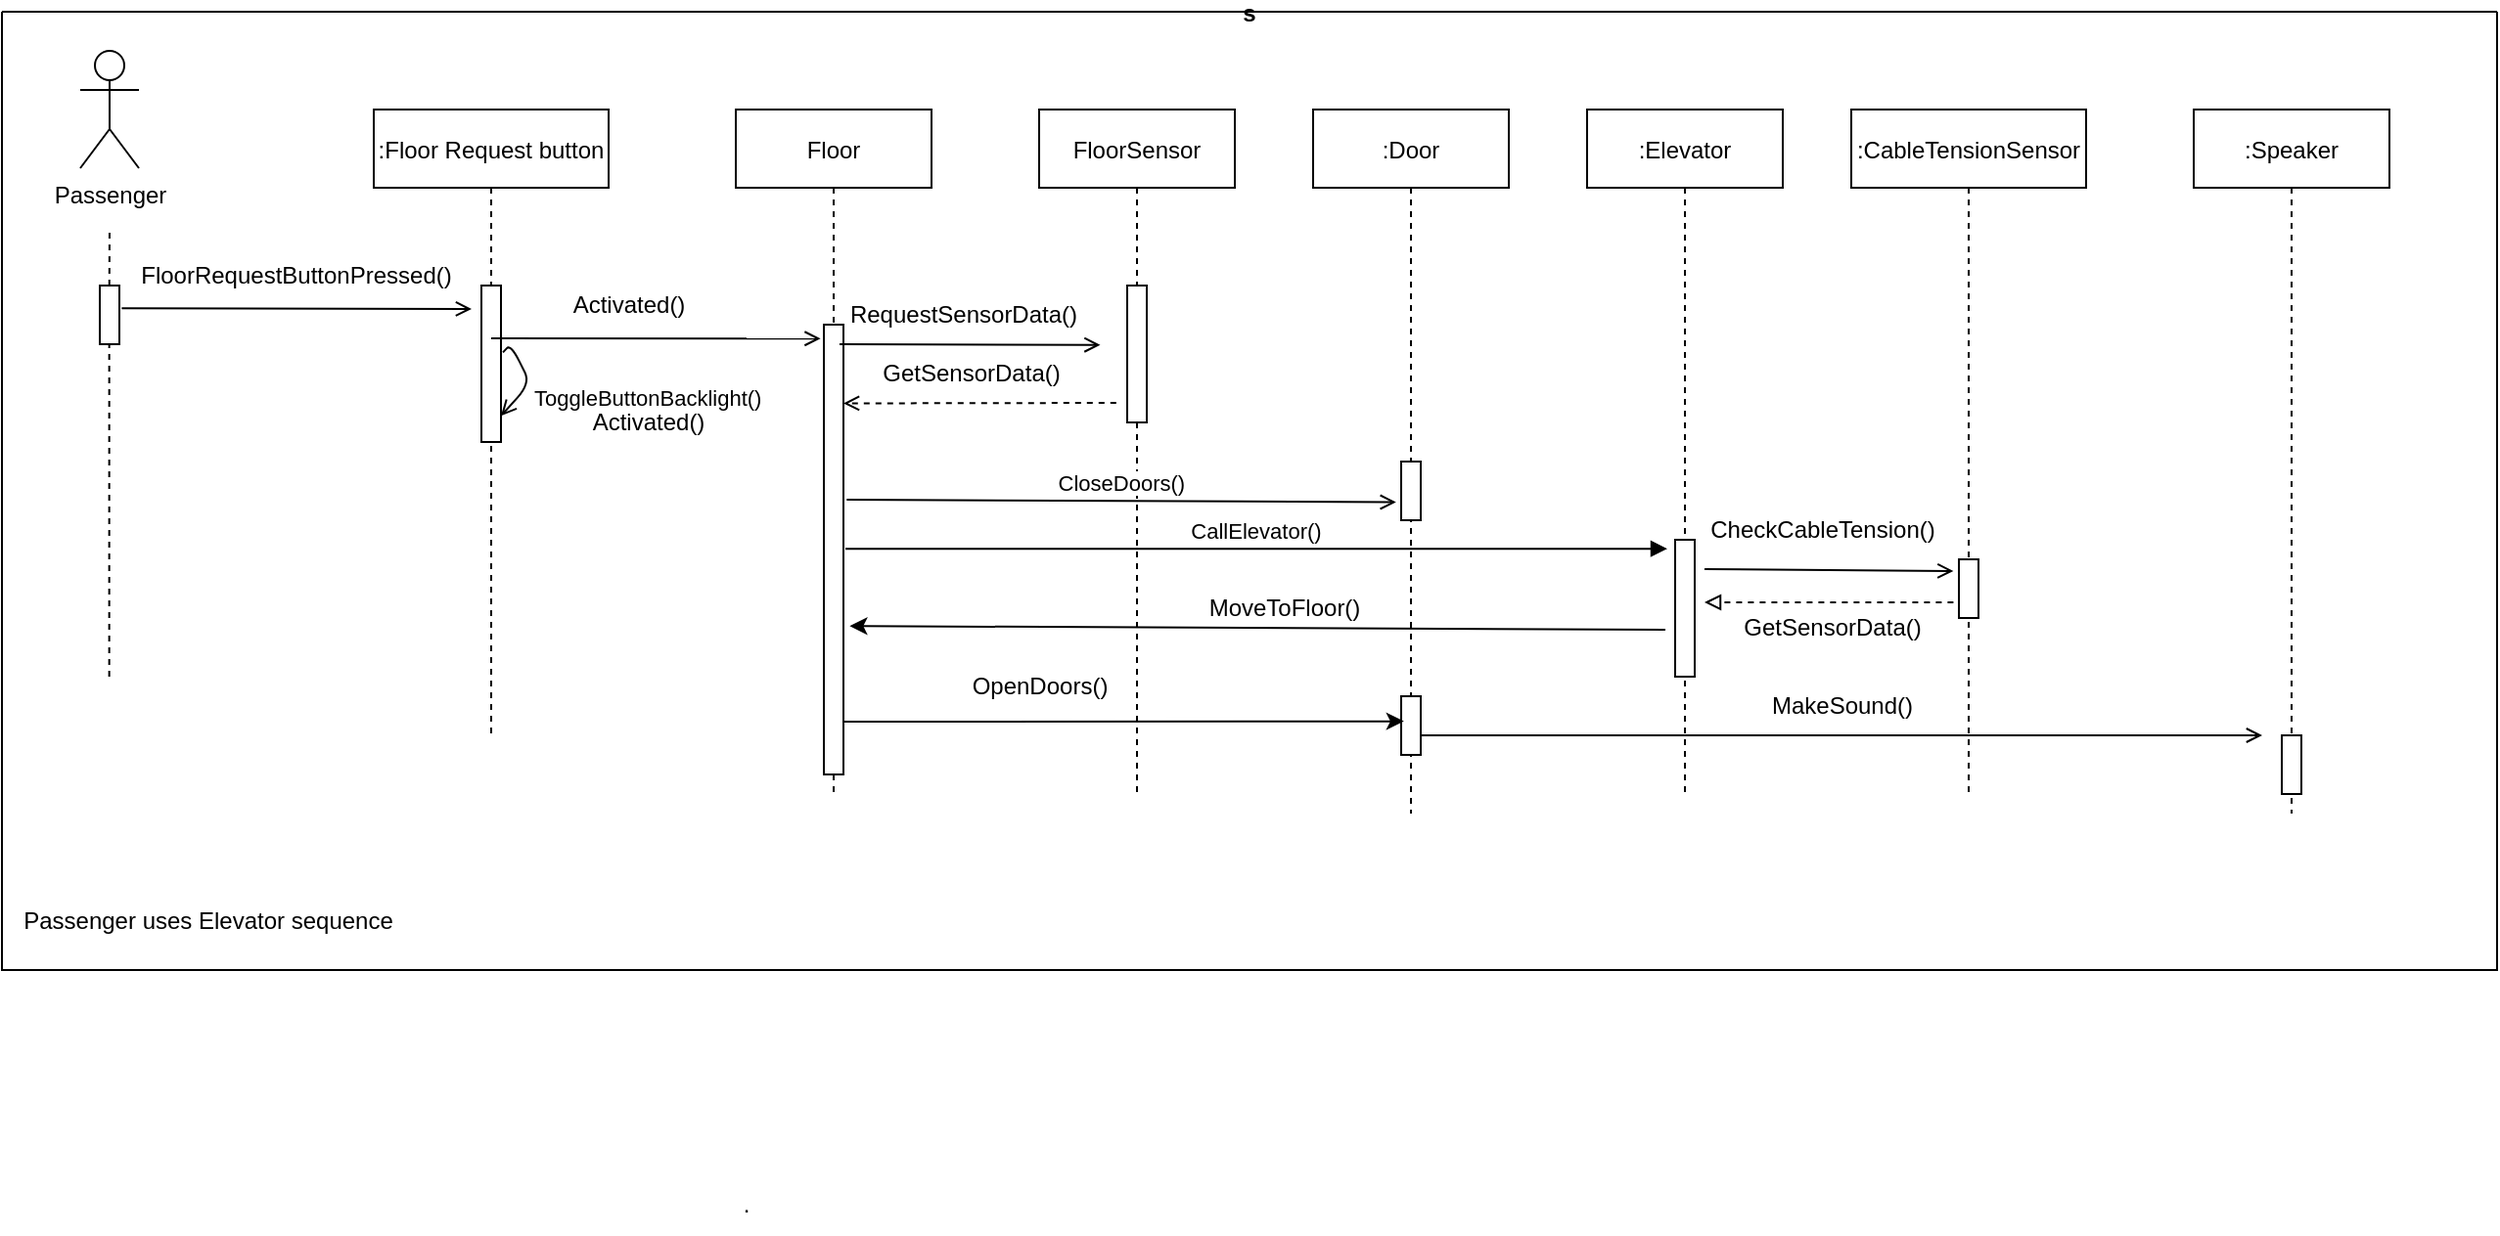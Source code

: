 <mxfile version="20.8.10" type="device"><diagram id="kgpKYQtTHZ0yAKxKKP6v" name="Page-1"><mxGraphModel dx="2350" dy="1999" grid="1" gridSize="10" guides="1" tooltips="1" connect="1" arrows="1" fold="1" page="1" pageScale="1" pageWidth="850" pageHeight="1100" math="0" shadow="0"><root><mxCell id="0"/><mxCell id="1" parent="0"/><mxCell id="p-BzZH3RCxEvu8Rx-WVf-14" value="s" style="swimlane;startSize=0;" parent="1" vertex="1"><mxGeometry x="-80" y="-60" width="1275" height="490" as="geometry"><mxRectangle x="-60" y="30" width="50" height="40" as="alternateBounds"/></mxGeometry></mxCell><mxCell id="p-BzZH3RCxEvu8Rx-WVf-7" value="Passenger" style="shape=umlActor;verticalLabelPosition=bottom;verticalAlign=top;html=1;outlineConnect=0;" parent="p-BzZH3RCxEvu8Rx-WVf-14" vertex="1"><mxGeometry x="40" y="20" width="30" height="60" as="geometry"/></mxCell><mxCell id="3nuBFxr9cyL0pnOWT2aG-5" value=":Elevator" style="shape=umlLifeline;perimeter=lifelinePerimeter;container=1;collapsible=0;recursiveResize=0;rounded=0;shadow=0;strokeWidth=1;" parent="p-BzZH3RCxEvu8Rx-WVf-14" vertex="1"><mxGeometry x="810" y="50" width="100" height="350" as="geometry"/></mxCell><mxCell id="3nuBFxr9cyL0pnOWT2aG-6" value="" style="points=[];perimeter=orthogonalPerimeter;rounded=0;shadow=0;strokeWidth=1;" parent="3nuBFxr9cyL0pnOWT2aG-5" vertex="1"><mxGeometry x="45" y="220" width="10" height="70" as="geometry"/></mxCell><mxCell id="3nuBFxr9cyL0pnOWT2aG-1" value="Floor" style="shape=umlLifeline;perimeter=lifelinePerimeter;container=1;collapsible=0;recursiveResize=0;rounded=0;shadow=0;strokeWidth=1;" parent="p-BzZH3RCxEvu8Rx-WVf-14" vertex="1"><mxGeometry x="375" y="50" width="100" height="350" as="geometry"/></mxCell><mxCell id="3nuBFxr9cyL0pnOWT2aG-2" value="" style="points=[];perimeter=orthogonalPerimeter;rounded=0;shadow=0;strokeWidth=1;" parent="3nuBFxr9cyL0pnOWT2aG-1" vertex="1"><mxGeometry x="45" y="110" width="10" height="230" as="geometry"/></mxCell><mxCell id="p-BzZH3RCxEvu8Rx-WVf-17" value=":Floor Request button" style="shape=umlLifeline;perimeter=lifelinePerimeter;container=1;collapsible=0;recursiveResize=0;rounded=0;shadow=0;strokeWidth=1;" parent="p-BzZH3RCxEvu8Rx-WVf-14" vertex="1"><mxGeometry x="190" y="50" width="120" height="320" as="geometry"/></mxCell><mxCell id="p-BzZH3RCxEvu8Rx-WVf-18" value="" style="points=[];perimeter=orthogonalPerimeter;rounded=0;shadow=0;strokeWidth=1;" parent="p-BzZH3RCxEvu8Rx-WVf-17" vertex="1"><mxGeometry x="55" y="90" width="10" height="80" as="geometry"/></mxCell><mxCell id="3nuBFxr9cyL0pnOWT2aG-9" value="ToggleButtonBacklight()" style="verticalAlign=bottom;endArrow=open;entryX=1;entryY=0.833;shadow=0;strokeWidth=1;entryDx=0;entryDy=0;entryPerimeter=0;exitX=1.1;exitY=0.427;exitDx=0;exitDy=0;exitPerimeter=0;endFill=0;" parent="p-BzZH3RCxEvu8Rx-WVf-17" edge="1" target="p-BzZH3RCxEvu8Rx-WVf-18" source="p-BzZH3RCxEvu8Rx-WVf-18"><mxGeometry x="0.113" y="62" relative="1" as="geometry"><mxPoint x="65" y="120" as="sourcePoint"/><mxPoint x="230" y="120" as="targetPoint"/><mxPoint x="14" y="-25" as="offset"/><Array as="points"><mxPoint x="70" y="120"/><mxPoint x="80" y="140"/></Array></mxGeometry></mxCell><mxCell id="p-BzZH3RCxEvu8Rx-WVf-19" value="FloorRequestButtonPressed()" style="text;html=1;align=center;verticalAlign=middle;resizable=0;points=[];autosize=1;strokeColor=none;fillColor=none;" parent="p-BzZH3RCxEvu8Rx-WVf-14" vertex="1"><mxGeometry x="60" y="120" width="180" height="30" as="geometry"/></mxCell><mxCell id="p-BzZH3RCxEvu8Rx-WVf-22" value=":CableTensionSensor" style="shape=umlLifeline;perimeter=lifelinePerimeter;container=1;collapsible=0;recursiveResize=0;rounded=0;shadow=0;strokeWidth=1;" parent="p-BzZH3RCxEvu8Rx-WVf-14" vertex="1"><mxGeometry x="945" y="50" width="120" height="350" as="geometry"/></mxCell><mxCell id="p-BzZH3RCxEvu8Rx-WVf-23" value="" style="points=[];perimeter=orthogonalPerimeter;rounded=0;shadow=0;strokeWidth=1;" parent="p-BzZH3RCxEvu8Rx-WVf-22" vertex="1"><mxGeometry x="55" y="230" width="10" height="30" as="geometry"/></mxCell><mxCell id="p-BzZH3RCxEvu8Rx-WVf-70" value="" style="endArrow=open;html=1;rounded=0;endFill=0;" parent="p-BzZH3RCxEvu8Rx-WVf-22" edge="1"><mxGeometry width="50" height="50" relative="1" as="geometry"><mxPoint x="-220" y="320" as="sourcePoint"/><mxPoint x="210" y="320" as="targetPoint"/></mxGeometry></mxCell><mxCell id="p-BzZH3RCxEvu8Rx-WVf-11" value="" style="endArrow=open;html=1;rounded=0;exitX=1.12;exitY=0.387;exitDx=0;exitDy=0;exitPerimeter=0;endFill=0;" parent="p-BzZH3RCxEvu8Rx-WVf-14" source="p-BzZH3RCxEvu8Rx-WVf-8" edge="1"><mxGeometry width="50" height="50" relative="1" as="geometry"><mxPoint x="50" y="140" as="sourcePoint"/><mxPoint x="240" y="152" as="targetPoint"/></mxGeometry></mxCell><mxCell id="p-BzZH3RCxEvu8Rx-WVf-33" value="FloorSensor" style="shape=umlLifeline;perimeter=lifelinePerimeter;container=1;collapsible=0;recursiveResize=0;rounded=0;shadow=0;strokeWidth=1;" parent="p-BzZH3RCxEvu8Rx-WVf-14" vertex="1"><mxGeometry x="530" y="50" width="100" height="350" as="geometry"/></mxCell><mxCell id="p-BzZH3RCxEvu8Rx-WVf-34" value="" style="points=[];perimeter=orthogonalPerimeter;rounded=0;shadow=0;strokeWidth=1;" parent="p-BzZH3RCxEvu8Rx-WVf-33" vertex="1"><mxGeometry x="45" y="90" width="10" height="70" as="geometry"/></mxCell><mxCell id="p-BzZH3RCxEvu8Rx-WVf-39" value="" style="endArrow=open;html=1;rounded=0;exitX=1.16;exitY=0.244;exitDx=0;exitDy=0;exitPerimeter=0;dashed=1;endFill=0;entryX=1;entryY=0.175;entryDx=0;entryDy=0;entryPerimeter=0;" parent="p-BzZH3RCxEvu8Rx-WVf-33" edge="1" target="3nuBFxr9cyL0pnOWT2aG-2"><mxGeometry width="50" height="50" relative="1" as="geometry"><mxPoint x="39.4" y="150" as="sourcePoint"/><mxPoint x="-89.0" y="150.36" as="targetPoint"/></mxGeometry></mxCell><mxCell id="p-BzZH3RCxEvu8Rx-WVf-37" value="" style="endArrow=open;html=1;rounded=0;exitX=-0.027;exitY=1.187;exitDx=0;exitDy=0;exitPerimeter=0;endFill=0;" parent="p-BzZH3RCxEvu8Rx-WVf-14" edge="1"><mxGeometry width="50" height="50" relative="1" as="geometry"><mxPoint x="428.0" y="170" as="sourcePoint"/><mxPoint x="561.24" y="170.39" as="targetPoint"/></mxGeometry></mxCell><mxCell id="p-BzZH3RCxEvu8Rx-WVf-38" value="RequestSensorData()" style="text;html=1;align=center;verticalAlign=middle;resizable=0;points=[];autosize=1;strokeColor=none;fillColor=none;" parent="p-BzZH3RCxEvu8Rx-WVf-14" vertex="1"><mxGeometry x="421" y="140" width="140" height="30" as="geometry"/></mxCell><mxCell id="p-BzZH3RCxEvu8Rx-WVf-41" value="Passenger uses Elevator sequence" style="text;html=1;align=center;verticalAlign=middle;resizable=0;points=[];autosize=1;strokeColor=none;fillColor=none;" parent="p-BzZH3RCxEvu8Rx-WVf-14" vertex="1"><mxGeometry y="450" width="210" height="30" as="geometry"/></mxCell><mxCell id="p-BzZH3RCxEvu8Rx-WVf-43" value=":Speaker" style="shape=umlLifeline;perimeter=lifelinePerimeter;container=1;collapsible=0;recursiveResize=0;rounded=0;shadow=0;strokeWidth=1;" parent="p-BzZH3RCxEvu8Rx-WVf-14" vertex="1"><mxGeometry x="1120" y="50" width="100" height="360" as="geometry"/></mxCell><mxCell id="p-BzZH3RCxEvu8Rx-WVf-44" value="" style="points=[];perimeter=orthogonalPerimeter;rounded=0;shadow=0;strokeWidth=1;" parent="p-BzZH3RCxEvu8Rx-WVf-43" vertex="1"><mxGeometry x="45" y="320" width="10" height="30" as="geometry"/></mxCell><mxCell id="p-BzZH3RCxEvu8Rx-WVf-46" value="MakeSound()" style="text;html=1;align=center;verticalAlign=middle;resizable=0;points=[];autosize=1;strokeColor=none;fillColor=none;" parent="p-BzZH3RCxEvu8Rx-WVf-14" vertex="1"><mxGeometry x="890" y="340" width="100" height="30" as="geometry"/></mxCell><mxCell id="p-BzZH3RCxEvu8Rx-WVf-40" value="GetSensorData()" style="text;html=1;align=center;verticalAlign=middle;resizable=0;points=[];autosize=1;strokeColor=none;fillColor=none;" parent="p-BzZH3RCxEvu8Rx-WVf-14" vertex="1"><mxGeometry x="440" y="170" width="110" height="30" as="geometry"/></mxCell><mxCell id="p-BzZH3RCxEvu8Rx-WVf-56" value=":Door" style="shape=umlLifeline;perimeter=lifelinePerimeter;container=1;collapsible=0;recursiveResize=0;rounded=0;shadow=0;strokeWidth=1;" parent="p-BzZH3RCxEvu8Rx-WVf-14" vertex="1"><mxGeometry x="670" y="50" width="100" height="360" as="geometry"/></mxCell><mxCell id="p-BzZH3RCxEvu8Rx-WVf-57" value="" style="points=[];perimeter=orthogonalPerimeter;rounded=0;shadow=0;strokeWidth=1;" parent="p-BzZH3RCxEvu8Rx-WVf-56" vertex="1"><mxGeometry x="45" y="180" width="10" height="30" as="geometry"/></mxCell><mxCell id="p-BzZH3RCxEvu8Rx-WVf-65" value="" style="points=[];perimeter=orthogonalPerimeter;rounded=0;shadow=0;strokeWidth=1;" parent="p-BzZH3RCxEvu8Rx-WVf-56" vertex="1"><mxGeometry x="45" y="300" width="10" height="30" as="geometry"/></mxCell><mxCell id="p-BzZH3RCxEvu8Rx-WVf-59" value="" style="endArrow=open;html=1;rounded=0;entryX=-0.28;entryY=0.2;entryDx=0;entryDy=0;entryPerimeter=0;endFill=0;" parent="p-BzZH3RCxEvu8Rx-WVf-14" target="p-BzZH3RCxEvu8Rx-WVf-23" edge="1"><mxGeometry width="50" height="50" relative="1" as="geometry"><mxPoint x="870" y="285" as="sourcePoint"/><mxPoint x="940" y="280" as="targetPoint"/></mxGeometry></mxCell><mxCell id="p-BzZH3RCxEvu8Rx-WVf-61" value="GetSensorData()" style="text;html=1;align=center;verticalAlign=middle;resizable=0;points=[];autosize=1;strokeColor=none;fillColor=none;" parent="p-BzZH3RCxEvu8Rx-WVf-14" vertex="1"><mxGeometry x="880" y="300" width="110" height="30" as="geometry"/></mxCell><mxCell id="p-BzZH3RCxEvu8Rx-WVf-62" value="" style="endArrow=block;html=1;rounded=0;exitX=-0.28;exitY=0.733;exitDx=0;exitDy=0;exitPerimeter=0;dashed=1;endFill=0;" parent="p-BzZH3RCxEvu8Rx-WVf-14" source="p-BzZH3RCxEvu8Rx-WVf-23" edge="1"><mxGeometry width="50" height="50" relative="1" as="geometry"><mxPoint x="910" y="360" as="sourcePoint"/><mxPoint x="870" y="302" as="targetPoint"/></mxGeometry></mxCell><mxCell id="p-BzZH3RCxEvu8Rx-WVf-63" value="" style="endArrow=classic;html=1;rounded=0;entryX=1.32;entryY=0.67;entryDx=0;entryDy=0;entryPerimeter=0;" parent="p-BzZH3RCxEvu8Rx-WVf-14" target="3nuBFxr9cyL0pnOWT2aG-2" edge="1"><mxGeometry width="50" height="50" relative="1" as="geometry"><mxPoint x="850" y="316" as="sourcePoint"/><mxPoint x="850" y="330" as="targetPoint"/></mxGeometry></mxCell><mxCell id="p-BzZH3RCxEvu8Rx-WVf-64" value="MoveToFloor()" style="text;html=1;align=center;verticalAlign=middle;resizable=0;points=[];autosize=1;strokeColor=none;fillColor=none;" parent="p-BzZH3RCxEvu8Rx-WVf-14" vertex="1"><mxGeometry x="605" y="290" width="100" height="30" as="geometry"/></mxCell><mxCell id="p-BzZH3RCxEvu8Rx-WVf-66" value="" style="endArrow=classic;html=1;rounded=0;entryX=0.14;entryY=0.427;entryDx=0;entryDy=0;entryPerimeter=0;" parent="p-BzZH3RCxEvu8Rx-WVf-14" target="p-BzZH3RCxEvu8Rx-WVf-65" edge="1"><mxGeometry width="50" height="50" relative="1" as="geometry"><mxPoint x="430" y="363" as="sourcePoint"/><mxPoint x="710" y="360" as="targetPoint"/></mxGeometry></mxCell><mxCell id="p-BzZH3RCxEvu8Rx-WVf-67" value="OpenDoors()" style="text;html=1;align=center;verticalAlign=middle;resizable=0;points=[];autosize=1;strokeColor=none;fillColor=none;" parent="p-BzZH3RCxEvu8Rx-WVf-14" vertex="1"><mxGeometry x="485" y="330" width="90" height="30" as="geometry"/></mxCell><mxCell id="fBW-dw2EQz9XzQmmTaaL-2" value="" style="endArrow=none;dashed=1;html=1;rounded=0;exitX=0.488;exitY=-0.001;exitDx=0;exitDy=0;exitPerimeter=0;startArrow=none;" edge="1" parent="p-BzZH3RCxEvu8Rx-WVf-14" source="p-BzZH3RCxEvu8Rx-WVf-8"><mxGeometry width="50" height="50" relative="1" as="geometry"><mxPoint x="60" y="310" as="sourcePoint"/><mxPoint x="55" y="110" as="targetPoint"/></mxGeometry></mxCell><mxCell id="fBW-dw2EQz9XzQmmTaaL-3" value="" style="endArrow=none;dashed=1;html=1;rounded=0;exitX=0.043;exitY=0.694;exitDx=0;exitDy=0;exitPerimeter=0;" edge="1" parent="p-BzZH3RCxEvu8Rx-WVf-14" source="p-BzZH3RCxEvu8Rx-WVf-14" target="p-BzZH3RCxEvu8Rx-WVf-8"><mxGeometry width="50" height="50" relative="1" as="geometry"><mxPoint x="-15.175" y="350.06" as="sourcePoint"/><mxPoint x="-15.019" y="110" as="targetPoint"/></mxGeometry></mxCell><mxCell id="p-BzZH3RCxEvu8Rx-WVf-8" value="" style="points=[];perimeter=orthogonalPerimeter;rounded=0;shadow=0;strokeWidth=1;" parent="p-BzZH3RCxEvu8Rx-WVf-14" vertex="1"><mxGeometry x="50" y="140" width="10" height="30" as="geometry"/></mxCell><mxCell id="p-BzZH3RCxEvu8Rx-WVf-24" value="CallElevator()" style="verticalAlign=bottom;endArrow=block;shadow=0;strokeWidth=1;" parent="p-BzZH3RCxEvu8Rx-WVf-14" edge="1"><mxGeometry relative="1" as="geometry"><mxPoint x="431" y="274.58" as="sourcePoint"/><mxPoint x="851" y="274.58" as="targetPoint"/></mxGeometry></mxCell><mxCell id="fBW-dw2EQz9XzQmmTaaL-4" value="" style="endArrow=open;html=1;rounded=0;entryX=-0.171;entryY=0.031;entryDx=0;entryDy=0;entryPerimeter=0;endFill=0;" edge="1" parent="p-BzZH3RCxEvu8Rx-WVf-14" target="3nuBFxr9cyL0pnOWT2aG-2"><mxGeometry width="50" height="50" relative="1" as="geometry"><mxPoint x="250" y="167" as="sourcePoint"/><mxPoint x="370" y="130" as="targetPoint"/></mxGeometry></mxCell><mxCell id="p-BzZH3RCxEvu8Rx-WVf-30" value="CloseDoors()" style="verticalAlign=bottom;endArrow=open;shadow=0;strokeWidth=1;entryX=-0.26;entryY=0.693;entryDx=0;entryDy=0;entryPerimeter=0;exitX=1.167;exitY=0.389;exitDx=0;exitDy=0;exitPerimeter=0;endFill=0;" parent="p-BzZH3RCxEvu8Rx-WVf-14" target="p-BzZH3RCxEvu8Rx-WVf-57" edge="1" source="3nuBFxr9cyL0pnOWT2aG-2"><mxGeometry relative="1" as="geometry"><mxPoint x="440" y="250" as="sourcePoint"/><mxPoint x="570" y="250" as="targetPoint"/></mxGeometry></mxCell><mxCell id="p-BzZH3RCxEvu8Rx-WVf-60" value="CheckCableTension()" style="text;html=1;align=center;verticalAlign=middle;resizable=0;points=[];autosize=1;strokeColor=none;fillColor=none;" parent="p-BzZH3RCxEvu8Rx-WVf-14" vertex="1"><mxGeometry x="860" y="250" width="140" height="30" as="geometry"/></mxCell><mxCell id="fBW-dw2EQz9XzQmmTaaL-5" value="Activated()" style="text;html=1;align=center;verticalAlign=middle;resizable=0;points=[];autosize=1;strokeColor=none;fillColor=none;" vertex="1" parent="1"><mxGeometry x="210" y="135" width="80" height="30" as="geometry"/></mxCell><mxCell id="fBW-dw2EQz9XzQmmTaaL-6" value="." style="text;html=1;align=center;verticalAlign=middle;resizable=0;points=[];autosize=1;strokeColor=none;fillColor=none;" vertex="1" parent="1"><mxGeometry x="285" y="535" width="30" height="30" as="geometry"/></mxCell><mxCell id="fBW-dw2EQz9XzQmmTaaL-7" value="Activated()" style="text;html=1;align=center;verticalAlign=middle;resizable=0;points=[];autosize=1;strokeColor=none;fillColor=none;" vertex="1" parent="1"><mxGeometry x="200" y="75" width="80" height="30" as="geometry"/></mxCell></root></mxGraphModel></diagram></mxfile>